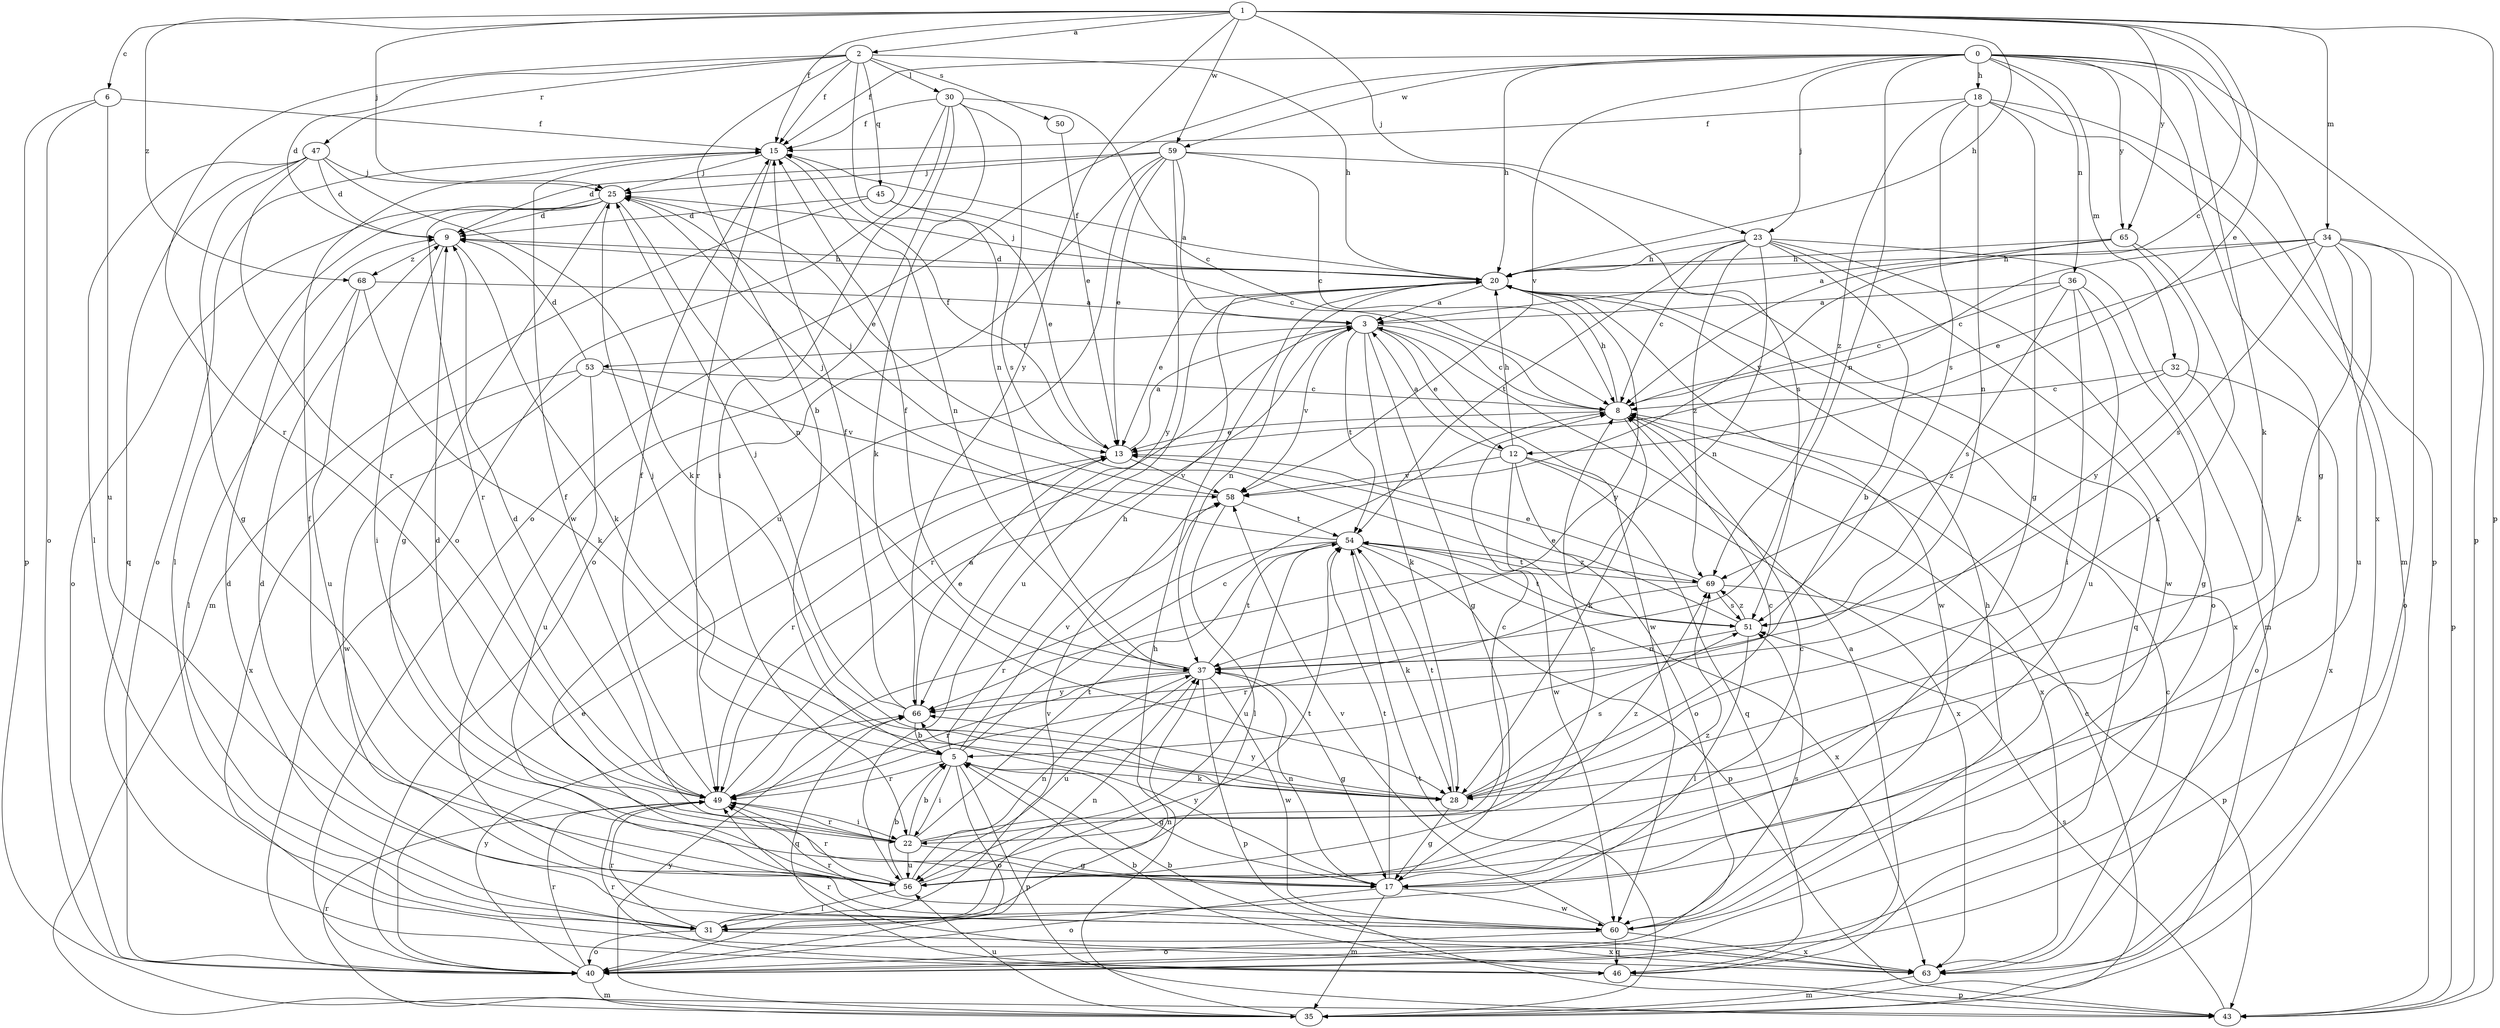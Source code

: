 strict digraph  {
0;
1;
2;
3;
5;
6;
8;
9;
12;
13;
15;
17;
18;
20;
22;
23;
25;
28;
30;
31;
32;
34;
35;
36;
37;
40;
43;
45;
46;
47;
49;
50;
51;
53;
54;
56;
58;
59;
60;
63;
65;
66;
68;
69;
0 -> 15  [label=f];
0 -> 17  [label=g];
0 -> 18  [label=h];
0 -> 20  [label=h];
0 -> 23  [label=j];
0 -> 28  [label=k];
0 -> 32  [label=m];
0 -> 36  [label=n];
0 -> 37  [label=n];
0 -> 40  [label=o];
0 -> 43  [label=p];
0 -> 58  [label=v];
0 -> 59  [label=w];
0 -> 63  [label=x];
0 -> 65  [label=y];
1 -> 2  [label=a];
1 -> 6  [label=c];
1 -> 8  [label=c];
1 -> 12  [label=e];
1 -> 15  [label=f];
1 -> 20  [label=h];
1 -> 23  [label=j];
1 -> 25  [label=j];
1 -> 34  [label=m];
1 -> 43  [label=p];
1 -> 59  [label=w];
1 -> 65  [label=y];
1 -> 66  [label=y];
1 -> 68  [label=z];
2 -> 5  [label=b];
2 -> 9  [label=d];
2 -> 15  [label=f];
2 -> 20  [label=h];
2 -> 30  [label=l];
2 -> 37  [label=n];
2 -> 45  [label=q];
2 -> 47  [label=r];
2 -> 49  [label=r];
2 -> 50  [label=s];
3 -> 8  [label=c];
3 -> 12  [label=e];
3 -> 17  [label=g];
3 -> 28  [label=k];
3 -> 49  [label=r];
3 -> 53  [label=t];
3 -> 54  [label=t];
3 -> 58  [label=v];
3 -> 60  [label=w];
5 -> 8  [label=c];
5 -> 17  [label=g];
5 -> 20  [label=h];
5 -> 22  [label=i];
5 -> 25  [label=j];
5 -> 28  [label=k];
5 -> 40  [label=o];
5 -> 43  [label=p];
5 -> 49  [label=r];
5 -> 58  [label=v];
6 -> 15  [label=f];
6 -> 40  [label=o];
6 -> 43  [label=p];
6 -> 56  [label=u];
8 -> 13  [label=e];
8 -> 20  [label=h];
8 -> 28  [label=k];
8 -> 63  [label=x];
9 -> 20  [label=h];
9 -> 22  [label=i];
9 -> 28  [label=k];
9 -> 68  [label=z];
12 -> 3  [label=a];
12 -> 20  [label=h];
12 -> 40  [label=o];
12 -> 46  [label=q];
12 -> 58  [label=v];
12 -> 60  [label=w];
12 -> 63  [label=x];
13 -> 3  [label=a];
13 -> 15  [label=f];
13 -> 49  [label=r];
13 -> 58  [label=v];
15 -> 25  [label=j];
15 -> 37  [label=n];
15 -> 40  [label=o];
15 -> 49  [label=r];
17 -> 8  [label=c];
17 -> 35  [label=m];
17 -> 37  [label=n];
17 -> 40  [label=o];
17 -> 54  [label=t];
17 -> 60  [label=w];
17 -> 66  [label=y];
18 -> 15  [label=f];
18 -> 17  [label=g];
18 -> 35  [label=m];
18 -> 37  [label=n];
18 -> 43  [label=p];
18 -> 51  [label=s];
18 -> 69  [label=z];
20 -> 3  [label=a];
20 -> 9  [label=d];
20 -> 13  [label=e];
20 -> 15  [label=f];
20 -> 25  [label=j];
20 -> 37  [label=n];
20 -> 46  [label=q];
20 -> 56  [label=u];
20 -> 60  [label=w];
20 -> 63  [label=x];
20 -> 66  [label=y];
22 -> 5  [label=b];
22 -> 8  [label=c];
22 -> 9  [label=d];
22 -> 15  [label=f];
22 -> 17  [label=g];
22 -> 49  [label=r];
22 -> 54  [label=t];
22 -> 56  [label=u];
22 -> 69  [label=z];
23 -> 5  [label=b];
23 -> 8  [label=c];
23 -> 20  [label=h];
23 -> 35  [label=m];
23 -> 37  [label=n];
23 -> 40  [label=o];
23 -> 54  [label=t];
23 -> 60  [label=w];
23 -> 69  [label=z];
25 -> 9  [label=d];
25 -> 13  [label=e];
25 -> 17  [label=g];
25 -> 31  [label=l];
25 -> 37  [label=n];
25 -> 40  [label=o];
25 -> 49  [label=r];
28 -> 8  [label=c];
28 -> 17  [label=g];
28 -> 51  [label=s];
28 -> 54  [label=t];
28 -> 66  [label=y];
30 -> 8  [label=c];
30 -> 15  [label=f];
30 -> 22  [label=i];
30 -> 28  [label=k];
30 -> 40  [label=o];
30 -> 51  [label=s];
30 -> 60  [label=w];
31 -> 9  [label=d];
31 -> 37  [label=n];
31 -> 40  [label=o];
31 -> 49  [label=r];
31 -> 58  [label=v];
31 -> 63  [label=x];
32 -> 8  [label=c];
32 -> 40  [label=o];
32 -> 63  [label=x];
32 -> 69  [label=z];
34 -> 8  [label=c];
34 -> 13  [label=e];
34 -> 20  [label=h];
34 -> 28  [label=k];
34 -> 40  [label=o];
34 -> 43  [label=p];
34 -> 51  [label=s];
34 -> 56  [label=u];
35 -> 8  [label=c];
35 -> 20  [label=h];
35 -> 49  [label=r];
35 -> 54  [label=t];
35 -> 56  [label=u];
35 -> 66  [label=y];
36 -> 3  [label=a];
36 -> 8  [label=c];
36 -> 17  [label=g];
36 -> 22  [label=i];
36 -> 51  [label=s];
36 -> 56  [label=u];
37 -> 15  [label=f];
37 -> 17  [label=g];
37 -> 43  [label=p];
37 -> 49  [label=r];
37 -> 54  [label=t];
37 -> 56  [label=u];
37 -> 60  [label=w];
37 -> 66  [label=y];
40 -> 13  [label=e];
40 -> 35  [label=m];
40 -> 37  [label=n];
40 -> 49  [label=r];
40 -> 66  [label=y];
43 -> 51  [label=s];
45 -> 8  [label=c];
45 -> 9  [label=d];
45 -> 13  [label=e];
45 -> 35  [label=m];
46 -> 3  [label=a];
46 -> 5  [label=b];
46 -> 43  [label=p];
46 -> 49  [label=r];
47 -> 9  [label=d];
47 -> 17  [label=g];
47 -> 25  [label=j];
47 -> 28  [label=k];
47 -> 31  [label=l];
47 -> 46  [label=q];
47 -> 49  [label=r];
49 -> 3  [label=a];
49 -> 9  [label=d];
49 -> 15  [label=f];
49 -> 22  [label=i];
50 -> 13  [label=e];
51 -> 13  [label=e];
51 -> 31  [label=l];
51 -> 37  [label=n];
51 -> 54  [label=t];
51 -> 69  [label=z];
53 -> 8  [label=c];
53 -> 9  [label=d];
53 -> 56  [label=u];
53 -> 58  [label=v];
53 -> 60  [label=w];
53 -> 63  [label=x];
54 -> 25  [label=j];
54 -> 28  [label=k];
54 -> 43  [label=p];
54 -> 49  [label=r];
54 -> 56  [label=u];
54 -> 63  [label=x];
54 -> 69  [label=z];
56 -> 5  [label=b];
56 -> 8  [label=c];
56 -> 15  [label=f];
56 -> 31  [label=l];
56 -> 37  [label=n];
56 -> 49  [label=r];
56 -> 54  [label=t];
56 -> 69  [label=z];
58 -> 25  [label=j];
58 -> 31  [label=l];
58 -> 54  [label=t];
59 -> 3  [label=a];
59 -> 8  [label=c];
59 -> 9  [label=d];
59 -> 13  [label=e];
59 -> 25  [label=j];
59 -> 40  [label=o];
59 -> 51  [label=s];
59 -> 56  [label=u];
59 -> 66  [label=y];
60 -> 9  [label=d];
60 -> 20  [label=h];
60 -> 40  [label=o];
60 -> 46  [label=q];
60 -> 49  [label=r];
60 -> 51  [label=s];
60 -> 58  [label=v];
60 -> 63  [label=x];
63 -> 5  [label=b];
63 -> 8  [label=c];
63 -> 35  [label=m];
63 -> 49  [label=r];
65 -> 3  [label=a];
65 -> 20  [label=h];
65 -> 28  [label=k];
65 -> 58  [label=v];
65 -> 66  [label=y];
66 -> 5  [label=b];
66 -> 13  [label=e];
66 -> 15  [label=f];
66 -> 25  [label=j];
66 -> 46  [label=q];
68 -> 3  [label=a];
68 -> 28  [label=k];
68 -> 31  [label=l];
68 -> 56  [label=u];
69 -> 13  [label=e];
69 -> 43  [label=p];
69 -> 49  [label=r];
69 -> 51  [label=s];
69 -> 54  [label=t];
}

